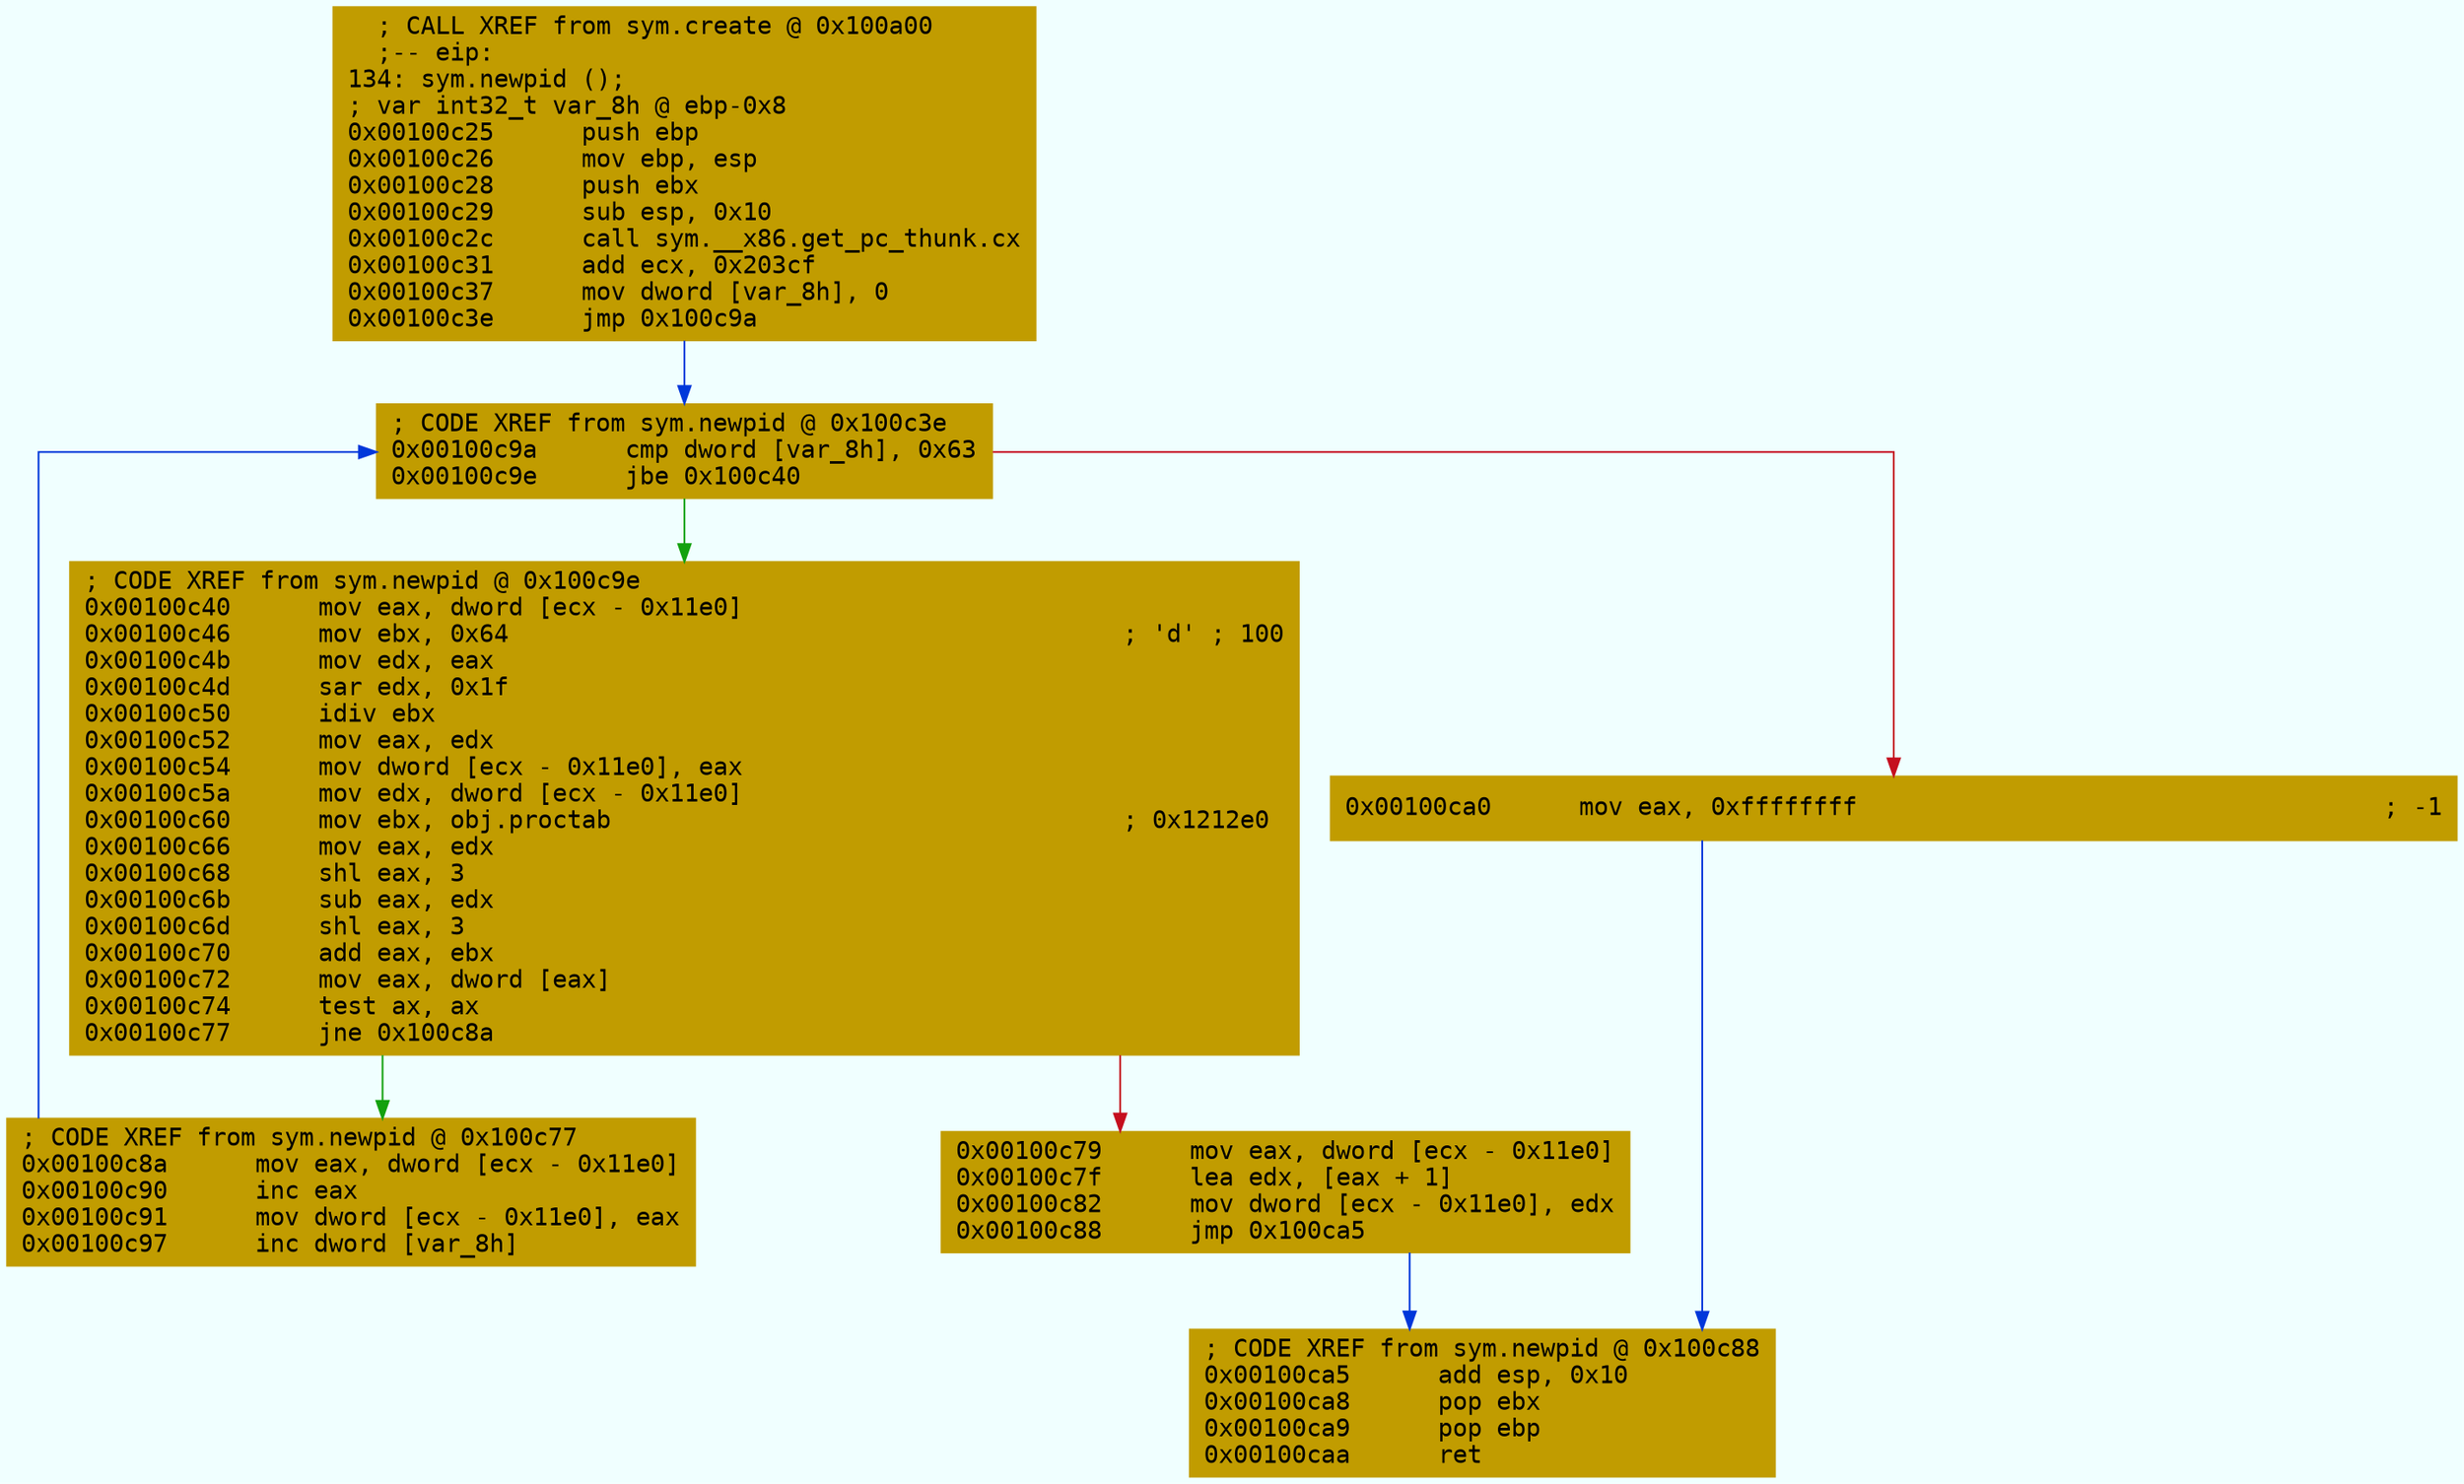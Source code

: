 digraph code {
	graph [bgcolor=azure fontsize=8 fontname="Courier" splines="ortho"];
	node [fillcolor=gray style=filled shape=box];
	edge [arrowhead="normal"];
	"0x00100c25" [URL="sym.newpid/0x00100c25", fillcolor="#c19c00",color="#c19c00", fontname="Courier",label="  ; CALL XREF from sym.create @ 0x100a00\l  ;-- eip:\l134: sym.newpid ();\l; var int32_t var_8h @ ebp-0x8\l0x00100c25      push ebp\l0x00100c26      mov ebp, esp\l0x00100c28      push ebx\l0x00100c29      sub esp, 0x10\l0x00100c2c      call sym.__x86.get_pc_thunk.cx\l0x00100c31      add ecx, 0x203cf\l0x00100c37      mov dword [var_8h], 0\l0x00100c3e      jmp 0x100c9a\l"]
	"0x00100c40" [URL="sym.newpid/0x00100c40", fillcolor="#c19c00",color="#c19c00", fontname="Courier",label="; CODE XREF from sym.newpid @ 0x100c9e\l0x00100c40      mov eax, dword [ecx - 0x11e0]\l0x00100c46      mov ebx, 0x64                                          ; 'd' ; 100\l0x00100c4b      mov edx, eax\l0x00100c4d      sar edx, 0x1f\l0x00100c50      idiv ebx\l0x00100c52      mov eax, edx\l0x00100c54      mov dword [ecx - 0x11e0], eax\l0x00100c5a      mov edx, dword [ecx - 0x11e0]\l0x00100c60      mov ebx, obj.proctab                                   ; 0x1212e0\l0x00100c66      mov eax, edx\l0x00100c68      shl eax, 3\l0x00100c6b      sub eax, edx\l0x00100c6d      shl eax, 3\l0x00100c70      add eax, ebx\l0x00100c72      mov eax, dword [eax]\l0x00100c74      test ax, ax\l0x00100c77      jne 0x100c8a\l"]
	"0x00100c79" [URL="sym.newpid/0x00100c79", fillcolor="#c19c00",color="#c19c00", fontname="Courier",label="0x00100c79      mov eax, dword [ecx - 0x11e0]\l0x00100c7f      lea edx, [eax + 1]\l0x00100c82      mov dword [ecx - 0x11e0], edx\l0x00100c88      jmp 0x100ca5\l"]
	"0x00100c8a" [URL="sym.newpid/0x00100c8a", fillcolor="#c19c00",color="#c19c00", fontname="Courier",label="; CODE XREF from sym.newpid @ 0x100c77\l0x00100c8a      mov eax, dword [ecx - 0x11e0]\l0x00100c90      inc eax\l0x00100c91      mov dword [ecx - 0x11e0], eax\l0x00100c97      inc dword [var_8h]\l"]
	"0x00100c9a" [URL="sym.newpid/0x00100c9a", fillcolor="#c19c00",color="#c19c00", fontname="Courier",label="; CODE XREF from sym.newpid @ 0x100c3e\l0x00100c9a      cmp dword [var_8h], 0x63\l0x00100c9e      jbe 0x100c40\l"]
	"0x00100ca0" [URL="sym.newpid/0x00100ca0", fillcolor="#c19c00",color="#c19c00", fontname="Courier",label="0x00100ca0      mov eax, 0xffffffff                                    ; -1\l"]
	"0x00100ca5" [URL="sym.newpid/0x00100ca5", fillcolor="#c19c00",color="#c19c00", fontname="Courier",label="; CODE XREF from sym.newpid @ 0x100c88\l0x00100ca5      add esp, 0x10\l0x00100ca8      pop ebx\l0x00100ca9      pop ebp\l0x00100caa      ret\l"]
        "0x00100c25" -> "0x00100c9a" [color="#0037da"];
        "0x00100c40" -> "0x00100c8a" [color="#13a10e"];
        "0x00100c40" -> "0x00100c79" [color="#c50f1f"];
        "0x00100c79" -> "0x00100ca5" [color="#0037da"];
        "0x00100c8a" -> "0x00100c9a" [color="#0037da"];
        "0x00100c9a" -> "0x00100c40" [color="#13a10e"];
        "0x00100c9a" -> "0x00100ca0" [color="#c50f1f"];
        "0x00100ca0" -> "0x00100ca5" [color="#0037da"];
}
